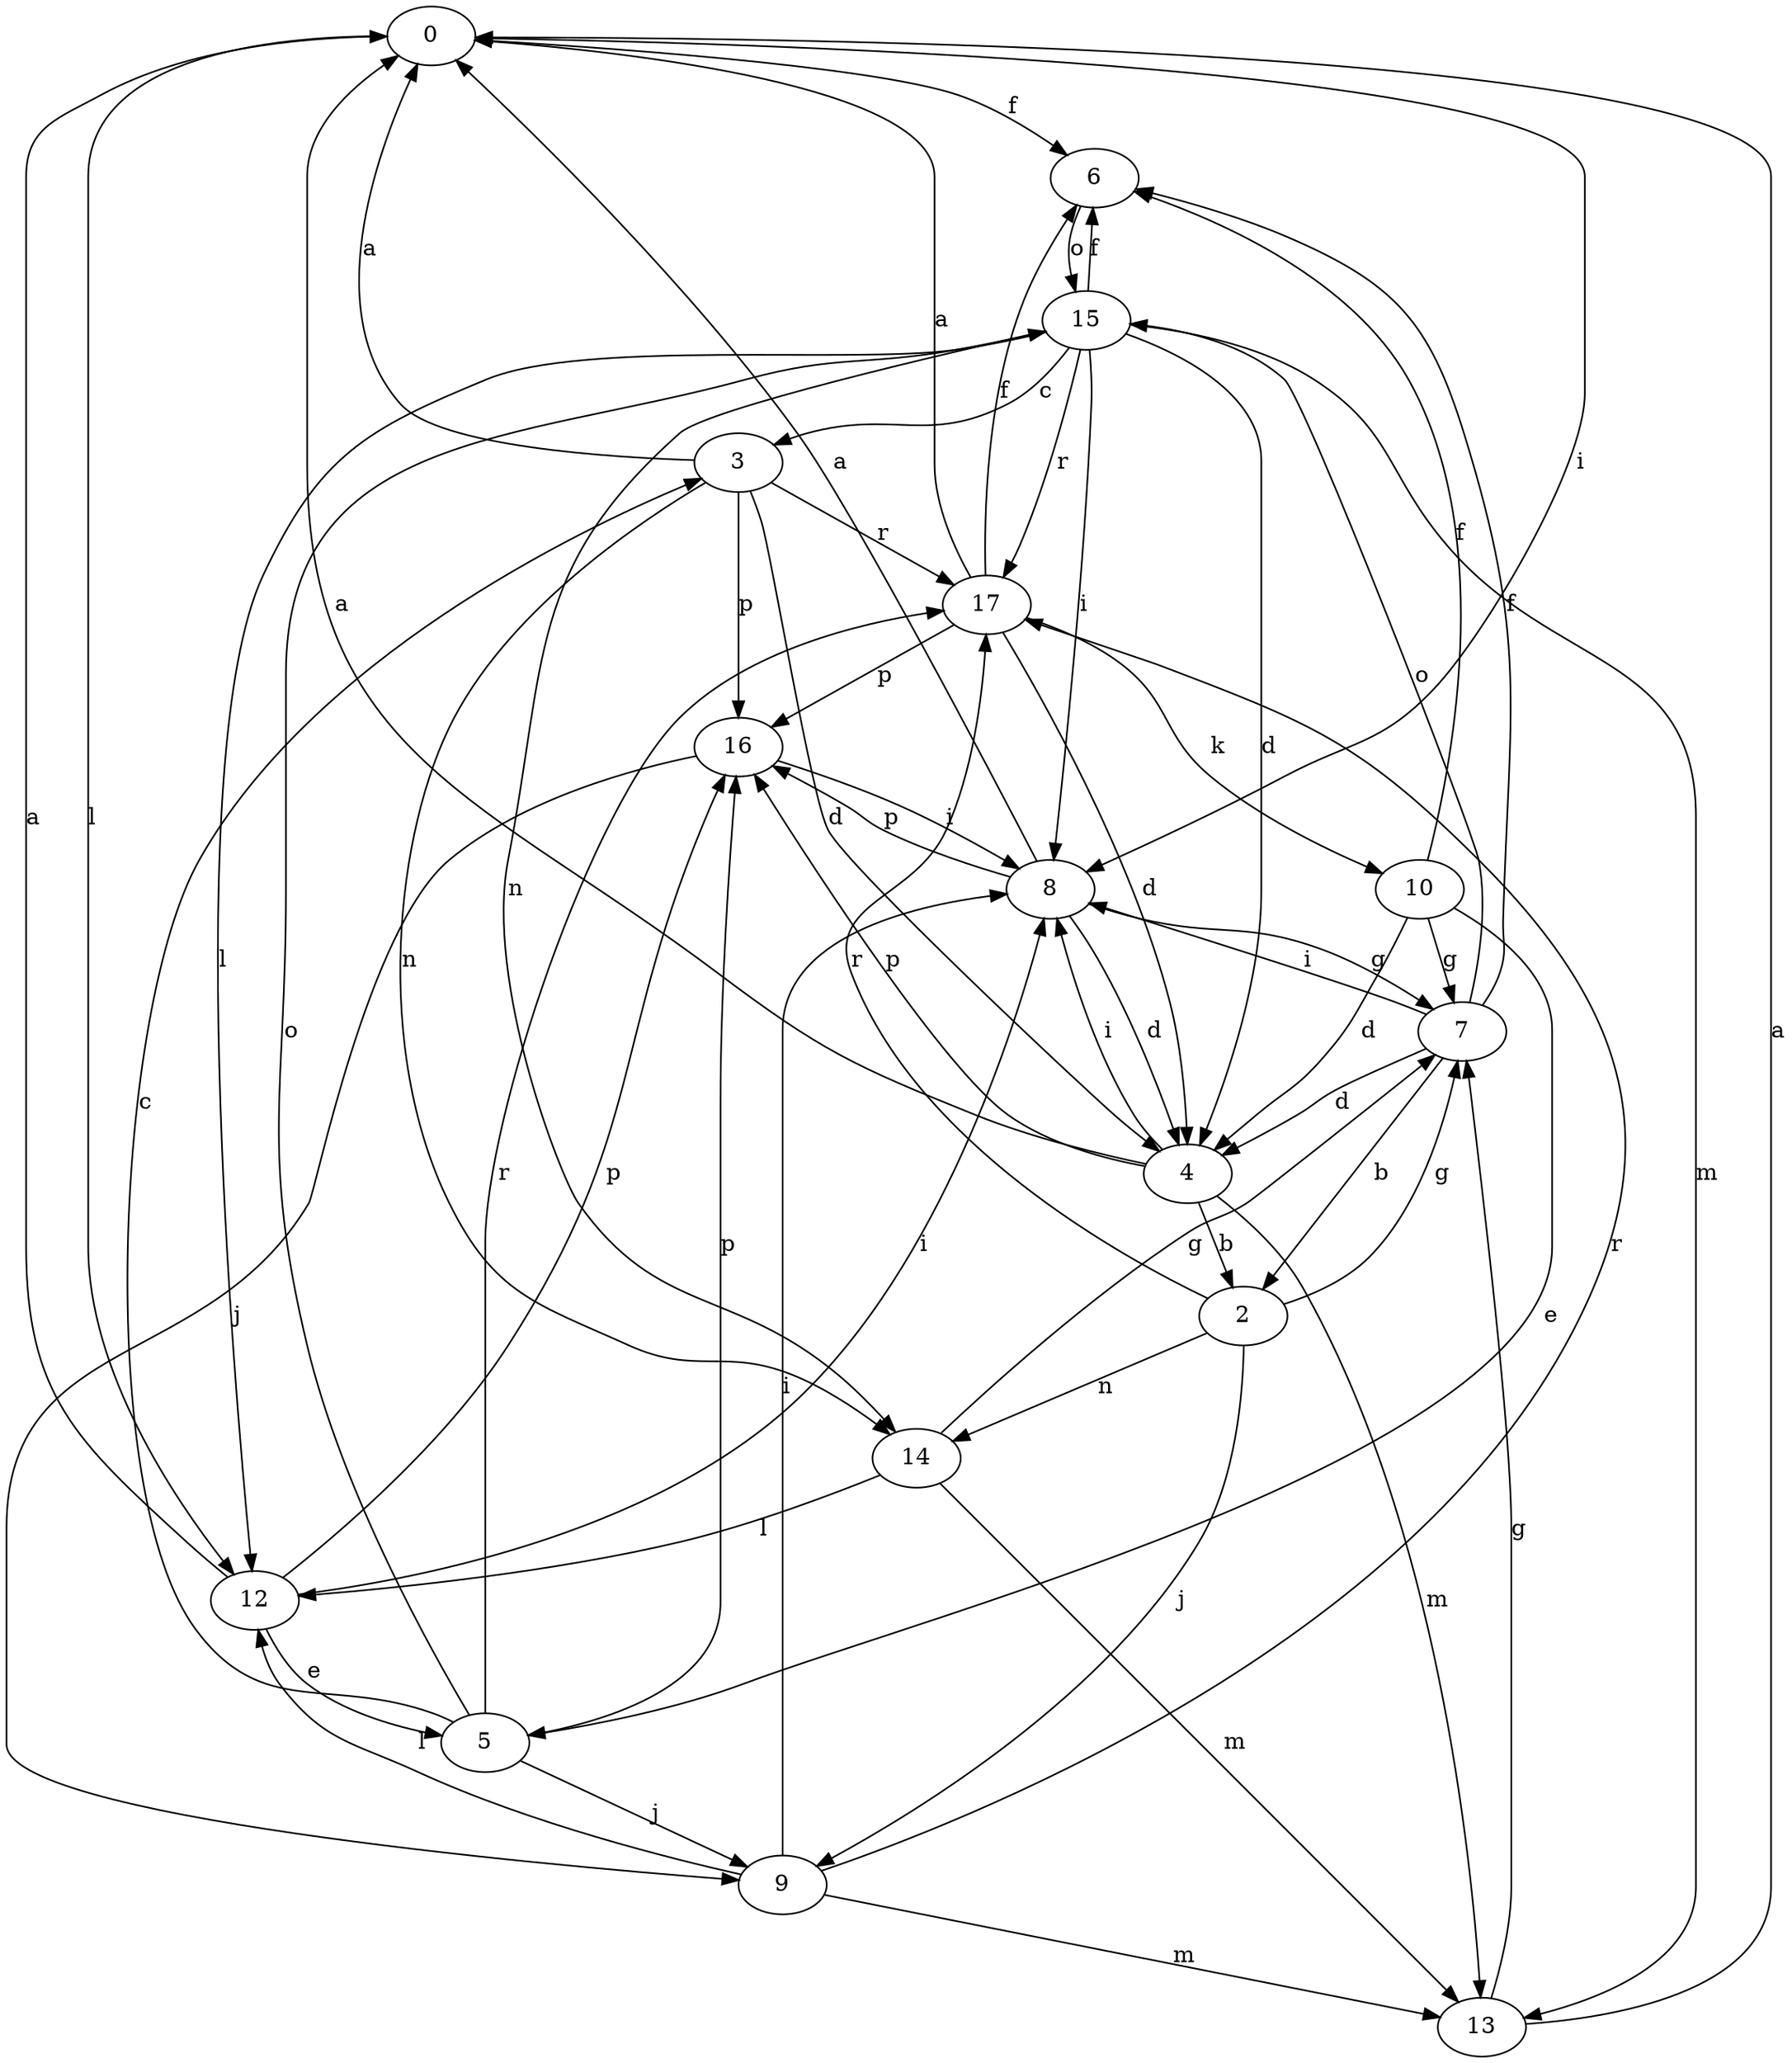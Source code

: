 strict digraph  {
0;
2;
3;
4;
5;
6;
7;
8;
9;
10;
12;
13;
14;
15;
16;
17;
0 -> 6  [label=f];
0 -> 8  [label=i];
0 -> 12  [label=l];
2 -> 7  [label=g];
2 -> 9  [label=j];
2 -> 14  [label=n];
2 -> 17  [label=r];
3 -> 0  [label=a];
3 -> 4  [label=d];
3 -> 14  [label=n];
3 -> 16  [label=p];
3 -> 17  [label=r];
4 -> 0  [label=a];
4 -> 2  [label=b];
4 -> 8  [label=i];
4 -> 13  [label=m];
4 -> 16  [label=p];
5 -> 3  [label=c];
5 -> 9  [label=j];
5 -> 15  [label=o];
5 -> 16  [label=p];
5 -> 17  [label=r];
6 -> 15  [label=o];
7 -> 2  [label=b];
7 -> 4  [label=d];
7 -> 6  [label=f];
7 -> 8  [label=i];
7 -> 15  [label=o];
8 -> 0  [label=a];
8 -> 4  [label=d];
8 -> 7  [label=g];
8 -> 16  [label=p];
9 -> 8  [label=i];
9 -> 12  [label=l];
9 -> 13  [label=m];
9 -> 17  [label=r];
10 -> 4  [label=d];
10 -> 5  [label=e];
10 -> 6  [label=f];
10 -> 7  [label=g];
12 -> 0  [label=a];
12 -> 5  [label=e];
12 -> 8  [label=i];
12 -> 16  [label=p];
13 -> 0  [label=a];
13 -> 7  [label=g];
14 -> 7  [label=g];
14 -> 12  [label=l];
14 -> 13  [label=m];
15 -> 3  [label=c];
15 -> 4  [label=d];
15 -> 6  [label=f];
15 -> 8  [label=i];
15 -> 12  [label=l];
15 -> 13  [label=m];
15 -> 14  [label=n];
15 -> 17  [label=r];
16 -> 8  [label=i];
16 -> 9  [label=j];
17 -> 0  [label=a];
17 -> 4  [label=d];
17 -> 6  [label=f];
17 -> 10  [label=k];
17 -> 16  [label=p];
}
